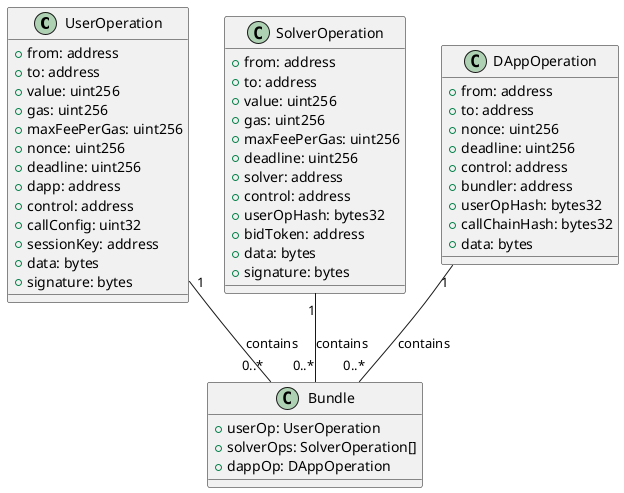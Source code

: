 @startuml
class UserOperation {
  +from: address
  +to: address
  +value: uint256
  +gas: uint256
  +maxFeePerGas: uint256
  +nonce: uint256
  +deadline: uint256
  +dapp: address
  +control: address
  +callConfig: uint32
  +sessionKey: address
  +data: bytes
  +signature: bytes
}

class SolverOperation {
  +from: address
  +to: address
  +value: uint256
  +gas: uint256
  +maxFeePerGas: uint256
  +deadline: uint256
  +solver: address
  +control: address
  +userOpHash: bytes32
  +bidToken: address
  +data: bytes
  +signature: bytes
}

class DAppOperation {
  +from: address
  +to: address
  +nonce: uint256
  +deadline: uint256
  +control: address
  +bundler: address
  +userOpHash: bytes32
  +callChainHash: bytes32
  +data: bytes
}

class Bundle {
  +userOp: UserOperation
  +solverOps: SolverOperation[]
  +dappOp: DAppOperation
}

UserOperation "1" -- "0..*" Bundle : contains
SolverOperation "1" -- "0..*" Bundle : contains
DAppOperation "1" -- "0..*" Bundle : contains

@enduml

